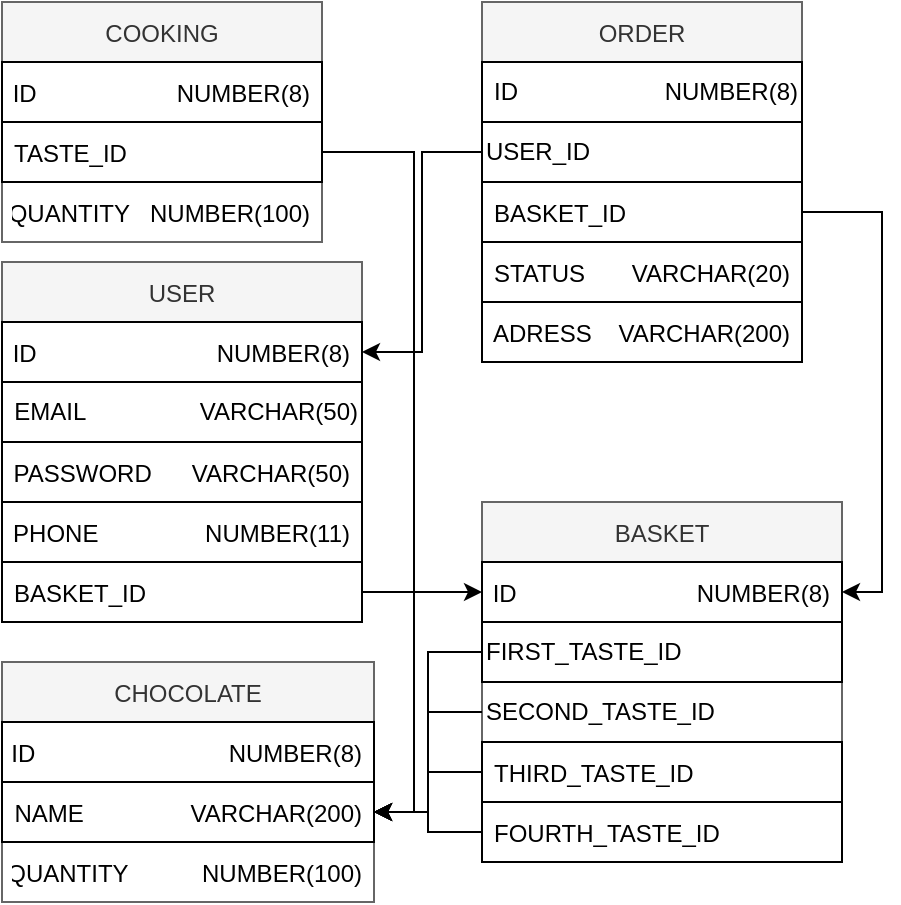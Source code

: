 <mxfile version="16.1.0" type="github">
  <diagram id="C5RBs43oDa-KdzZeNtuy" name="Page-1">
    <mxGraphModel dx="782" dy="507" grid="1" gridSize="10" guides="1" tooltips="1" connect="1" arrows="1" fold="1" page="1" pageScale="1" pageWidth="827" pageHeight="1169" math="0" shadow="0">
      <root>
        <mxCell id="WIyWlLk6GJQsqaUBKTNV-0" />
        <mxCell id="WIyWlLk6GJQsqaUBKTNV-1" parent="WIyWlLk6GJQsqaUBKTNV-0" />
        <mxCell id="6y9VKtrtzMZBTGJmUXlC-0" value="CHOCOLATE" style="swimlane;fontStyle=0;childLayout=stackLayout;horizontal=1;startSize=30;horizontalStack=0;resizeParent=1;resizeParentMax=0;resizeLast=0;collapsible=1;marginBottom=0;fillColor=#f5f5f5;fontColor=#333333;strokeColor=#666666;" parent="WIyWlLk6GJQsqaUBKTNV-1" vertex="1">
          <mxGeometry x="80" y="370" width="186" height="120" as="geometry" />
        </mxCell>
        <mxCell id="6y9VKtrtzMZBTGJmUXlC-1" value="ID                             NUMBER(8)" style="text;strokeColor=default;fillColor=none;align=right;verticalAlign=middle;spacingLeft=4;spacingRight=4;overflow=hidden;points=[[0,0.5],[1,0.5]];portConstraint=eastwest;rotatable=0;" parent="6y9VKtrtzMZBTGJmUXlC-0" vertex="1">
          <mxGeometry y="30" width="186" height="30" as="geometry" />
        </mxCell>
        <mxCell id="6y9VKtrtzMZBTGJmUXlC-2" value="NAME                VARCHAR(200)" style="text;strokeColor=default;fillColor=none;align=right;verticalAlign=middle;spacingLeft=4;spacingRight=4;overflow=hidden;points=[[0,0.5],[1,0.5]];portConstraint=eastwest;rotatable=0;" parent="6y9VKtrtzMZBTGJmUXlC-0" vertex="1">
          <mxGeometry y="60" width="186" height="30" as="geometry" />
        </mxCell>
        <mxCell id="6y9VKtrtzMZBTGJmUXlC-3" value="QUANTITY           NUMBER(100)" style="text;strokeColor=none;fillColor=none;align=right;verticalAlign=middle;spacingLeft=4;spacingRight=4;overflow=hidden;points=[[0,0.5],[1,0.5]];portConstraint=eastwest;rotatable=0;" parent="6y9VKtrtzMZBTGJmUXlC-0" vertex="1">
          <mxGeometry y="90" width="186" height="30" as="geometry" />
        </mxCell>
        <mxCell id="6y9VKtrtzMZBTGJmUXlC-4" value="COOKING" style="swimlane;fontStyle=0;childLayout=stackLayout;horizontal=1;startSize=30;horizontalStack=0;resizeParent=1;resizeParentMax=0;resizeLast=0;collapsible=1;marginBottom=0;strokeColor=#666666;align=center;fillColor=#f5f5f5;fontColor=#333333;" parent="WIyWlLk6GJQsqaUBKTNV-1" vertex="1">
          <mxGeometry x="80" y="40" width="160" height="120" as="geometry" />
        </mxCell>
        <mxCell id="6y9VKtrtzMZBTGJmUXlC-5" value="ID                     NUMBER(8)" style="text;strokeColor=default;fillColor=none;align=right;verticalAlign=middle;spacingLeft=4;spacingRight=4;overflow=hidden;points=[[0,0.5],[1,0.5]];portConstraint=eastwest;rotatable=0;" parent="6y9VKtrtzMZBTGJmUXlC-4" vertex="1">
          <mxGeometry y="30" width="160" height="30" as="geometry" />
        </mxCell>
        <mxCell id="6y9VKtrtzMZBTGJmUXlC-6" value="TASTE_ID        " style="text;strokeColor=default;fillColor=none;align=left;verticalAlign=middle;spacingLeft=4;spacingRight=4;overflow=hidden;points=[[0,0.5],[1,0.5]];portConstraint=eastwest;rotatable=0;" parent="6y9VKtrtzMZBTGJmUXlC-4" vertex="1">
          <mxGeometry y="60" width="160" height="30" as="geometry" />
        </mxCell>
        <mxCell id="6y9VKtrtzMZBTGJmUXlC-7" value="QUANTITY   NUMBER(100)" style="text;strokeColor=none;fillColor=none;align=right;verticalAlign=middle;spacingLeft=4;spacingRight=4;overflow=hidden;points=[[0,0.5],[1,0.5]];portConstraint=eastwest;rotatable=0;" parent="6y9VKtrtzMZBTGJmUXlC-4" vertex="1">
          <mxGeometry y="90" width="160" height="30" as="geometry" />
        </mxCell>
        <mxCell id="6y9VKtrtzMZBTGJmUXlC-8" value="BASKET" style="swimlane;fontStyle=0;childLayout=stackLayout;horizontal=1;startSize=30;horizontalStack=0;resizeParent=1;resizeParentMax=0;resizeLast=0;collapsible=1;marginBottom=0;strokeColor=#666666;align=center;fillColor=#f5f5f5;fontColor=#333333;" parent="WIyWlLk6GJQsqaUBKTNV-1" vertex="1">
          <mxGeometry x="320" y="290" width="180" height="180" as="geometry" />
        </mxCell>
        <mxCell id="6y9VKtrtzMZBTGJmUXlC-9" value="ID                           NUMBER(8)" style="text;strokeColor=default;fillColor=none;align=right;verticalAlign=middle;spacingLeft=4;spacingRight=4;overflow=hidden;points=[[0,0.5],[1,0.5]];portConstraint=eastwest;rotatable=0;" parent="6y9VKtrtzMZBTGJmUXlC-8" vertex="1">
          <mxGeometry y="30" width="180" height="30" as="geometry" />
        </mxCell>
        <mxCell id="6y9VKtrtzMZBTGJmUXlC-14" value="FIRST_TASTE_ID&amp;nbsp; &amp;nbsp; &amp;nbsp; &amp;nbsp; &amp;nbsp; &amp;nbsp; &amp;nbsp; &amp;nbsp; &amp;nbsp; &amp;nbsp; &amp;nbsp;" style="text;html=1;strokeColor=default;fillColor=none;align=left;verticalAlign=middle;whiteSpace=wrap;rounded=0;" parent="6y9VKtrtzMZBTGJmUXlC-8" vertex="1">
          <mxGeometry y="60" width="180" height="30" as="geometry" />
        </mxCell>
        <mxCell id="6y9VKtrtzMZBTGJmUXlC-15" value="SECOND_TASTE_ID&amp;nbsp; &amp;nbsp; &amp;nbsp; &amp;nbsp; &amp;nbsp; &amp;nbsp; &amp;nbsp; &amp;nbsp;&amp;nbsp;" style="text;html=1;strokeColor=none;fillColor=none;align=left;verticalAlign=middle;whiteSpace=wrap;rounded=0;" parent="6y9VKtrtzMZBTGJmUXlC-8" vertex="1">
          <mxGeometry y="90" width="180" height="30" as="geometry" />
        </mxCell>
        <mxCell id="6y9VKtrtzMZBTGJmUXlC-10" value="THIRD_TASTE_ID                   " style="text;strokeColor=default;fillColor=none;align=left;verticalAlign=middle;spacingLeft=4;spacingRight=4;overflow=hidden;points=[[0,0.5],[1,0.5]];portConstraint=eastwest;rotatable=0;" parent="6y9VKtrtzMZBTGJmUXlC-8" vertex="1">
          <mxGeometry y="120" width="180" height="30" as="geometry" />
        </mxCell>
        <mxCell id="6y9VKtrtzMZBTGJmUXlC-11" value="FOURTH_TASTE_ID               " style="text;strokeColor=default;fillColor=none;align=left;verticalAlign=middle;spacingLeft=4;spacingRight=4;overflow=hidden;points=[[0,0.5],[1,0.5]];portConstraint=eastwest;rotatable=0;" parent="6y9VKtrtzMZBTGJmUXlC-8" vertex="1">
          <mxGeometry y="150" width="180" height="30" as="geometry" />
        </mxCell>
        <mxCell id="6y9VKtrtzMZBTGJmUXlC-16" value="USER" style="swimlane;fontStyle=0;childLayout=stackLayout;horizontal=1;startSize=30;horizontalStack=0;resizeParent=1;resizeParentMax=0;resizeLast=0;collapsible=1;marginBottom=0;strokeColor=#666666;align=center;fillColor=#f5f5f5;fontColor=#333333;" parent="WIyWlLk6GJQsqaUBKTNV-1" vertex="1">
          <mxGeometry x="80" y="170" width="180" height="180" as="geometry" />
        </mxCell>
        <mxCell id="6y9VKtrtzMZBTGJmUXlC-17" value="ID                           NUMBER(8)" style="text;strokeColor=default;fillColor=none;align=right;verticalAlign=middle;spacingLeft=4;spacingRight=4;overflow=hidden;points=[[0,0.5],[1,0.5]];portConstraint=eastwest;rotatable=0;" parent="6y9VKtrtzMZBTGJmUXlC-16" vertex="1">
          <mxGeometry y="30" width="180" height="30" as="geometry" />
        </mxCell>
        <mxCell id="6y9VKtrtzMZBTGJmUXlC-20" value="EMAIL&amp;nbsp; &amp;nbsp; &amp;nbsp; &amp;nbsp; &amp;nbsp; &amp;nbsp; &amp;nbsp; &amp;nbsp; &amp;nbsp;VARCHAR(50)" style="text;html=1;strokeColor=default;fillColor=none;align=right;verticalAlign=middle;whiteSpace=wrap;rounded=0;" parent="6y9VKtrtzMZBTGJmUXlC-16" vertex="1">
          <mxGeometry y="60" width="180" height="30" as="geometry" />
        </mxCell>
        <mxCell id="6y9VKtrtzMZBTGJmUXlC-18" value="PASSWORD      VARCHAR(50)" style="text;strokeColor=default;fillColor=none;align=right;verticalAlign=middle;spacingLeft=4;spacingRight=4;overflow=hidden;points=[[0,0.5],[1,0.5]];portConstraint=eastwest;rotatable=0;" parent="6y9VKtrtzMZBTGJmUXlC-16" vertex="1">
          <mxGeometry y="90" width="180" height="30" as="geometry" />
        </mxCell>
        <mxCell id="6y9VKtrtzMZBTGJmUXlC-19" value="PHONE                NUMBER(11)" style="text;strokeColor=default;fillColor=none;align=right;verticalAlign=middle;spacingLeft=4;spacingRight=4;overflow=hidden;points=[[0,0.5],[1,0.5]];portConstraint=eastwest;rotatable=0;" parent="6y9VKtrtzMZBTGJmUXlC-16" vertex="1">
          <mxGeometry y="120" width="180" height="30" as="geometry" />
        </mxCell>
        <mxCell id="ypDXXTXjuSUmnG6Ys3WS-0" value="BASKET_ID" style="text;strokeColor=default;fillColor=none;align=left;verticalAlign=middle;spacingLeft=4;spacingRight=4;overflow=hidden;points=[[0,0.5],[1,0.5]];portConstraint=eastwest;rotatable=0;" vertex="1" parent="6y9VKtrtzMZBTGJmUXlC-16">
          <mxGeometry y="150" width="180" height="30" as="geometry" />
        </mxCell>
        <mxCell id="6y9VKtrtzMZBTGJmUXlC-21" value="ORDER" style="swimlane;fontStyle=0;childLayout=stackLayout;horizontal=1;startSize=30;horizontalStack=0;resizeParent=1;resizeParentMax=0;resizeLast=0;collapsible=1;marginBottom=0;strokeColor=#666666;align=center;fillColor=#f5f5f5;fontColor=#333333;" parent="WIyWlLk6GJQsqaUBKTNV-1" vertex="1">
          <mxGeometry x="320" y="40" width="160" height="180" as="geometry" />
        </mxCell>
        <mxCell id="6y9VKtrtzMZBTGJmUXlC-25" value="ID&amp;nbsp; &amp;nbsp; &amp;nbsp; &amp;nbsp; &amp;nbsp; &amp;nbsp; &amp;nbsp; &amp;nbsp; &amp;nbsp; &amp;nbsp; &amp;nbsp; NUMBER(8)" style="text;html=1;strokeColor=default;fillColor=none;align=right;verticalAlign=middle;whiteSpace=wrap;rounded=0;" parent="6y9VKtrtzMZBTGJmUXlC-21" vertex="1">
          <mxGeometry y="30" width="160" height="30" as="geometry" />
        </mxCell>
        <mxCell id="6y9VKtrtzMZBTGJmUXlC-26" value="&lt;div&gt;&lt;span&gt;USER_ID&lt;/span&gt;&lt;/div&gt;" style="text;html=1;strokeColor=default;fillColor=none;align=left;verticalAlign=middle;whiteSpace=wrap;rounded=0;" parent="6y9VKtrtzMZBTGJmUXlC-21" vertex="1">
          <mxGeometry y="60" width="160" height="30" as="geometry" />
        </mxCell>
        <mxCell id="6y9VKtrtzMZBTGJmUXlC-22" value="BASKET_ID" style="text;strokeColor=default;fillColor=none;align=left;verticalAlign=middle;spacingLeft=4;spacingRight=4;overflow=hidden;points=[[0,0.5],[1,0.5]];portConstraint=eastwest;rotatable=0;" parent="6y9VKtrtzMZBTGJmUXlC-21" vertex="1">
          <mxGeometry y="90" width="160" height="30" as="geometry" />
        </mxCell>
        <mxCell id="6y9VKtrtzMZBTGJmUXlC-23" value="STATUS       VARCHAR(20)" style="text;strokeColor=default;fillColor=none;align=right;verticalAlign=middle;spacingLeft=4;spacingRight=4;overflow=hidden;points=[[0,0.5],[1,0.5]];portConstraint=eastwest;rotatable=0;" parent="6y9VKtrtzMZBTGJmUXlC-21" vertex="1">
          <mxGeometry y="120" width="160" height="30" as="geometry" />
        </mxCell>
        <mxCell id="6y9VKtrtzMZBTGJmUXlC-24" value="ADRESS    VARCHAR(200)" style="text;strokeColor=default;fillColor=none;align=right;verticalAlign=middle;spacingLeft=4;spacingRight=4;overflow=hidden;points=[[0,0.5],[1,0.5]];portConstraint=eastwest;rotatable=0;" parent="6y9VKtrtzMZBTGJmUXlC-21" vertex="1">
          <mxGeometry y="150" width="160" height="30" as="geometry" />
        </mxCell>
        <mxCell id="6y9VKtrtzMZBTGJmUXlC-27" style="edgeStyle=orthogonalEdgeStyle;rounded=0;orthogonalLoop=1;jettySize=auto;html=1;entryX=1;entryY=0.5;entryDx=0;entryDy=0;exitX=0;exitY=0.5;exitDx=0;exitDy=0;" parent="WIyWlLk6GJQsqaUBKTNV-1" source="6y9VKtrtzMZBTGJmUXlC-14" target="6y9VKtrtzMZBTGJmUXlC-2" edge="1">
          <mxGeometry relative="1" as="geometry" />
        </mxCell>
        <mxCell id="6y9VKtrtzMZBTGJmUXlC-29" style="edgeStyle=orthogonalEdgeStyle;rounded=0;orthogonalLoop=1;jettySize=auto;html=1;entryX=1;entryY=0.5;entryDx=0;entryDy=0;exitX=0;exitY=0.5;exitDx=0;exitDy=0;" parent="WIyWlLk6GJQsqaUBKTNV-1" source="6y9VKtrtzMZBTGJmUXlC-15" target="6y9VKtrtzMZBTGJmUXlC-2" edge="1">
          <mxGeometry relative="1" as="geometry" />
        </mxCell>
        <mxCell id="6y9VKtrtzMZBTGJmUXlC-30" style="edgeStyle=orthogonalEdgeStyle;rounded=0;orthogonalLoop=1;jettySize=auto;html=1;entryX=1;entryY=0.5;entryDx=0;entryDy=0;" parent="WIyWlLk6GJQsqaUBKTNV-1" source="6y9VKtrtzMZBTGJmUXlC-10" target="6y9VKtrtzMZBTGJmUXlC-2" edge="1">
          <mxGeometry relative="1" as="geometry" />
        </mxCell>
        <mxCell id="6y9VKtrtzMZBTGJmUXlC-31" style="edgeStyle=orthogonalEdgeStyle;rounded=0;orthogonalLoop=1;jettySize=auto;html=1;entryX=1;entryY=0.5;entryDx=0;entryDy=0;" parent="WIyWlLk6GJQsqaUBKTNV-1" source="6y9VKtrtzMZBTGJmUXlC-11" target="6y9VKtrtzMZBTGJmUXlC-2" edge="1">
          <mxGeometry relative="1" as="geometry" />
        </mxCell>
        <mxCell id="6y9VKtrtzMZBTGJmUXlC-32" style="edgeStyle=orthogonalEdgeStyle;rounded=0;orthogonalLoop=1;jettySize=auto;html=1;entryX=1;entryY=0.5;entryDx=0;entryDy=0;" parent="WIyWlLk6GJQsqaUBKTNV-1" source="6y9VKtrtzMZBTGJmUXlC-6" target="6y9VKtrtzMZBTGJmUXlC-2" edge="1">
          <mxGeometry relative="1" as="geometry" />
        </mxCell>
        <mxCell id="6y9VKtrtzMZBTGJmUXlC-33" style="edgeStyle=orthogonalEdgeStyle;rounded=0;orthogonalLoop=1;jettySize=auto;html=1;entryX=1;entryY=0.5;entryDx=0;entryDy=0;" parent="WIyWlLk6GJQsqaUBKTNV-1" source="6y9VKtrtzMZBTGJmUXlC-22" target="6y9VKtrtzMZBTGJmUXlC-9" edge="1">
          <mxGeometry relative="1" as="geometry" />
        </mxCell>
        <mxCell id="6y9VKtrtzMZBTGJmUXlC-35" style="edgeStyle=orthogonalEdgeStyle;rounded=0;orthogonalLoop=1;jettySize=auto;html=1;entryX=1;entryY=0.5;entryDx=0;entryDy=0;exitX=0;exitY=0.5;exitDx=0;exitDy=0;" parent="WIyWlLk6GJQsqaUBKTNV-1" source="6y9VKtrtzMZBTGJmUXlC-26" target="6y9VKtrtzMZBTGJmUXlC-17" edge="1">
          <mxGeometry relative="1" as="geometry" />
        </mxCell>
        <mxCell id="ypDXXTXjuSUmnG6Ys3WS-1" style="edgeStyle=orthogonalEdgeStyle;rounded=0;orthogonalLoop=1;jettySize=auto;html=1;entryX=0;entryY=0.5;entryDx=0;entryDy=0;startArrow=none;startFill=0;endArrow=classic;endFill=1;startSize=15;endSize=6;" edge="1" parent="WIyWlLk6GJQsqaUBKTNV-1" source="ypDXXTXjuSUmnG6Ys3WS-0" target="6y9VKtrtzMZBTGJmUXlC-9">
          <mxGeometry relative="1" as="geometry" />
        </mxCell>
      </root>
    </mxGraphModel>
  </diagram>
</mxfile>
